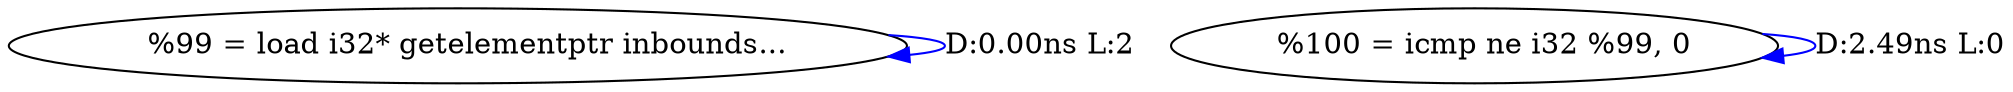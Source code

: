 digraph {
Node0x3bd2eb0[label="  %99 = load i32* getelementptr inbounds..."];
Node0x3bd2eb0 -> Node0x3bd2eb0[label="D:0.00ns L:2",color=blue];
Node0x3bd2f90[label="  %100 = icmp ne i32 %99, 0"];
Node0x3bd2f90 -> Node0x3bd2f90[label="D:2.49ns L:0",color=blue];
}
